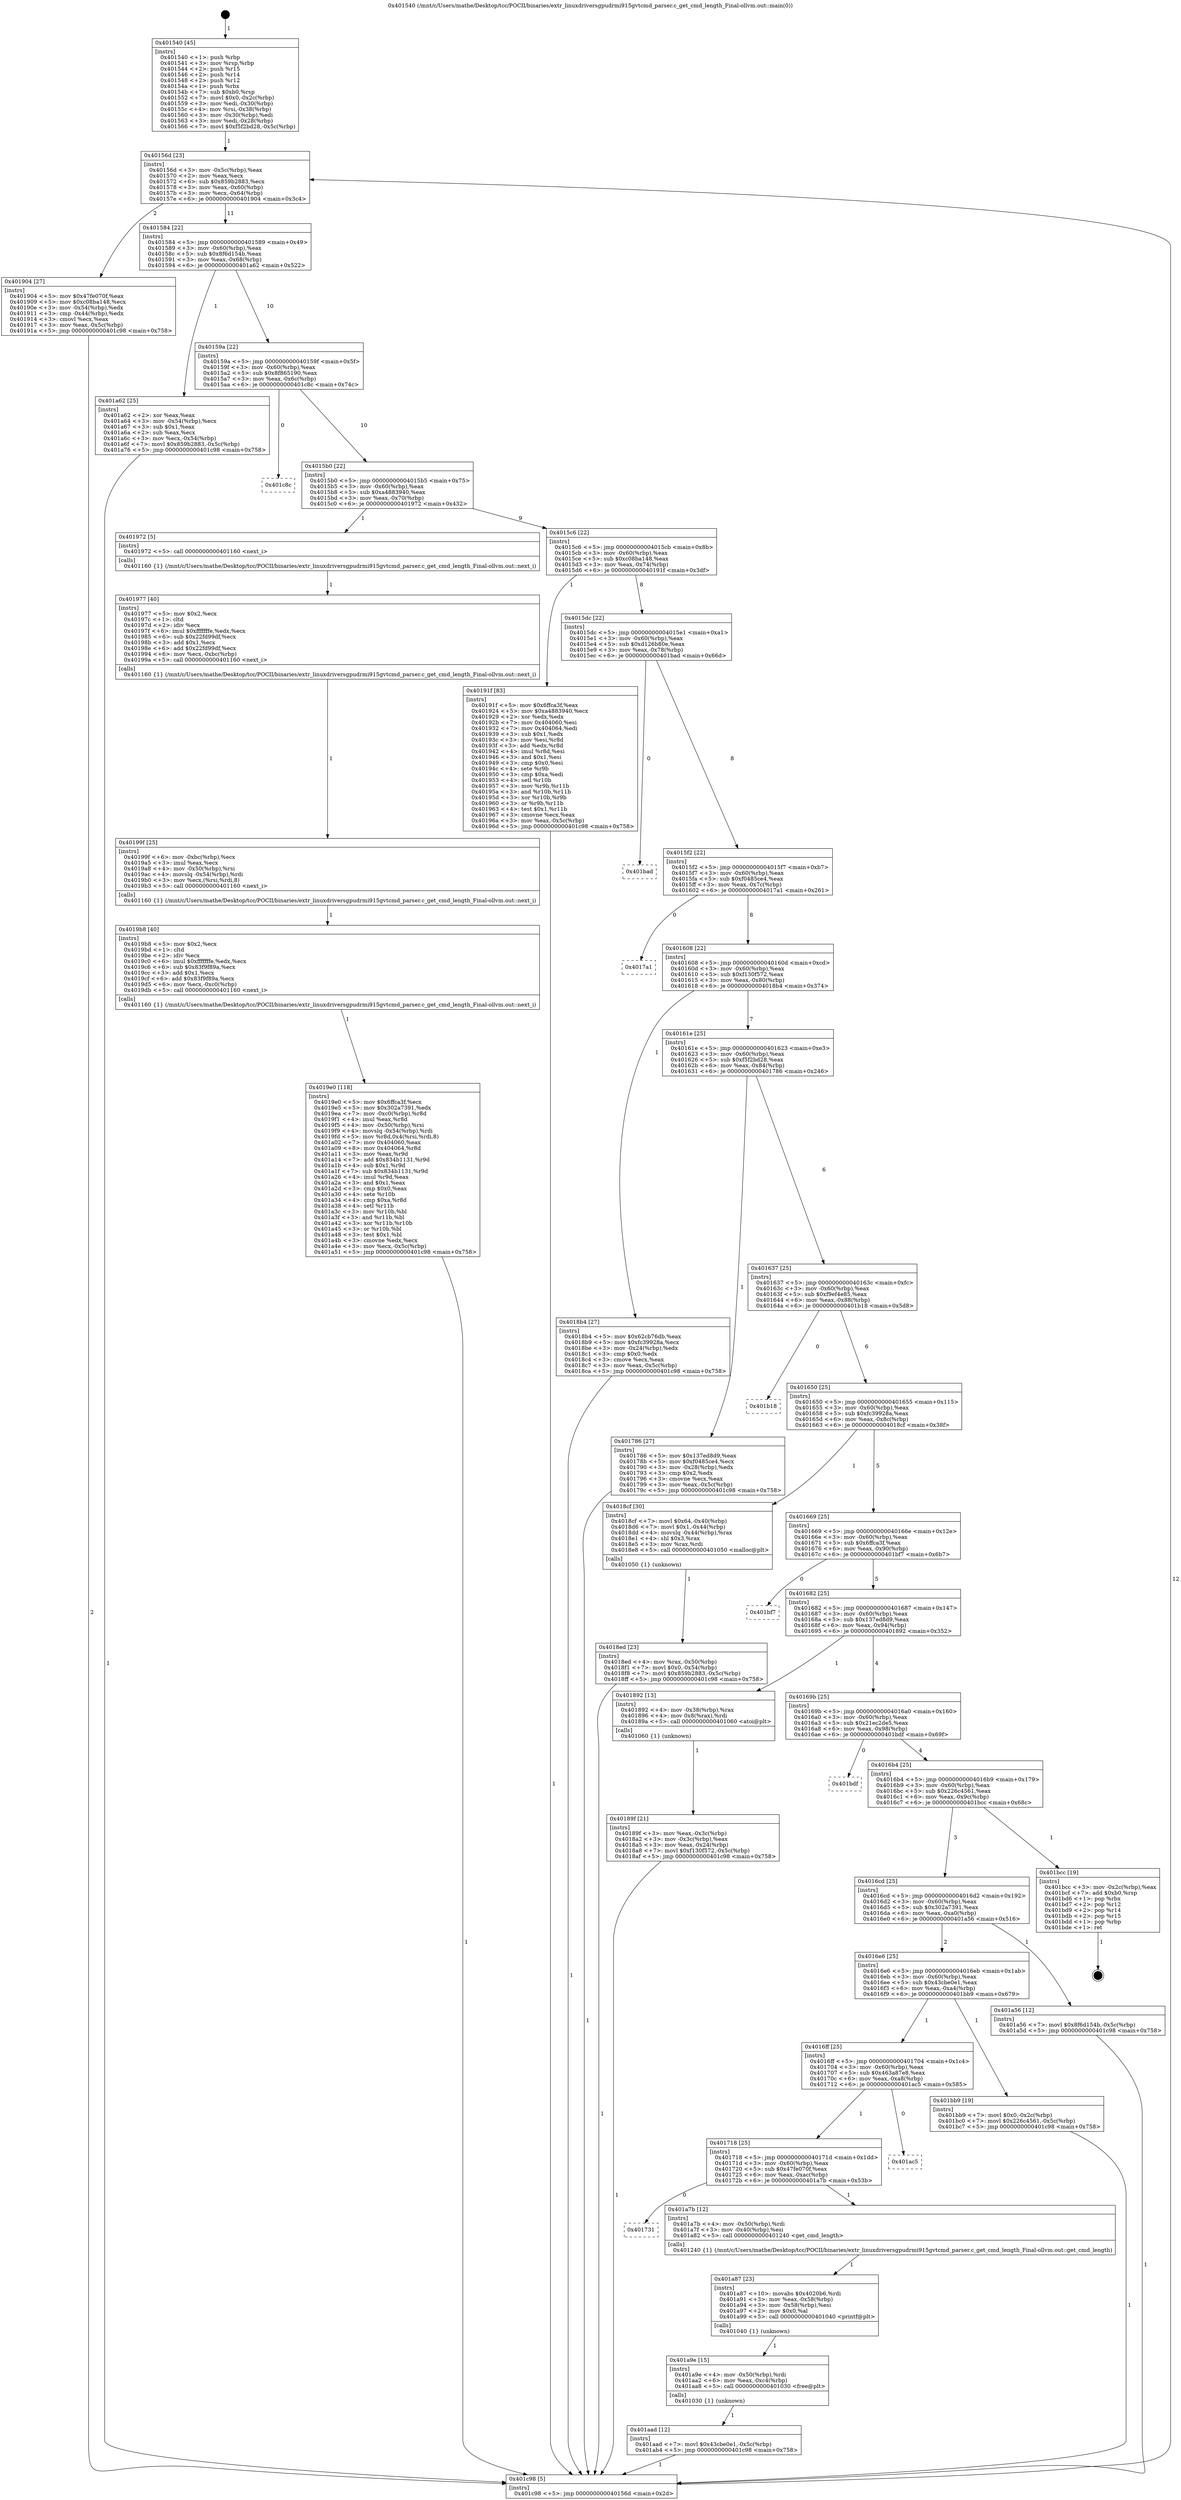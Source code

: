 digraph "0x401540" {
  label = "0x401540 (/mnt/c/Users/mathe/Desktop/tcc/POCII/binaries/extr_linuxdriversgpudrmi915gvtcmd_parser.c_get_cmd_length_Final-ollvm.out::main(0))"
  labelloc = "t"
  node[shape=record]

  Entry [label="",width=0.3,height=0.3,shape=circle,fillcolor=black,style=filled]
  "0x40156d" [label="{
     0x40156d [23]\l
     | [instrs]\l
     &nbsp;&nbsp;0x40156d \<+3\>: mov -0x5c(%rbp),%eax\l
     &nbsp;&nbsp;0x401570 \<+2\>: mov %eax,%ecx\l
     &nbsp;&nbsp;0x401572 \<+6\>: sub $0x859b2883,%ecx\l
     &nbsp;&nbsp;0x401578 \<+3\>: mov %eax,-0x60(%rbp)\l
     &nbsp;&nbsp;0x40157b \<+3\>: mov %ecx,-0x64(%rbp)\l
     &nbsp;&nbsp;0x40157e \<+6\>: je 0000000000401904 \<main+0x3c4\>\l
  }"]
  "0x401904" [label="{
     0x401904 [27]\l
     | [instrs]\l
     &nbsp;&nbsp;0x401904 \<+5\>: mov $0x47fe070f,%eax\l
     &nbsp;&nbsp;0x401909 \<+5\>: mov $0xc08ba148,%ecx\l
     &nbsp;&nbsp;0x40190e \<+3\>: mov -0x54(%rbp),%edx\l
     &nbsp;&nbsp;0x401911 \<+3\>: cmp -0x44(%rbp),%edx\l
     &nbsp;&nbsp;0x401914 \<+3\>: cmovl %ecx,%eax\l
     &nbsp;&nbsp;0x401917 \<+3\>: mov %eax,-0x5c(%rbp)\l
     &nbsp;&nbsp;0x40191a \<+5\>: jmp 0000000000401c98 \<main+0x758\>\l
  }"]
  "0x401584" [label="{
     0x401584 [22]\l
     | [instrs]\l
     &nbsp;&nbsp;0x401584 \<+5\>: jmp 0000000000401589 \<main+0x49\>\l
     &nbsp;&nbsp;0x401589 \<+3\>: mov -0x60(%rbp),%eax\l
     &nbsp;&nbsp;0x40158c \<+5\>: sub $0x8f6d154b,%eax\l
     &nbsp;&nbsp;0x401591 \<+3\>: mov %eax,-0x68(%rbp)\l
     &nbsp;&nbsp;0x401594 \<+6\>: je 0000000000401a62 \<main+0x522\>\l
  }"]
  Exit [label="",width=0.3,height=0.3,shape=circle,fillcolor=black,style=filled,peripheries=2]
  "0x401a62" [label="{
     0x401a62 [25]\l
     | [instrs]\l
     &nbsp;&nbsp;0x401a62 \<+2\>: xor %eax,%eax\l
     &nbsp;&nbsp;0x401a64 \<+3\>: mov -0x54(%rbp),%ecx\l
     &nbsp;&nbsp;0x401a67 \<+3\>: sub $0x1,%eax\l
     &nbsp;&nbsp;0x401a6a \<+2\>: sub %eax,%ecx\l
     &nbsp;&nbsp;0x401a6c \<+3\>: mov %ecx,-0x54(%rbp)\l
     &nbsp;&nbsp;0x401a6f \<+7\>: movl $0x859b2883,-0x5c(%rbp)\l
     &nbsp;&nbsp;0x401a76 \<+5\>: jmp 0000000000401c98 \<main+0x758\>\l
  }"]
  "0x40159a" [label="{
     0x40159a [22]\l
     | [instrs]\l
     &nbsp;&nbsp;0x40159a \<+5\>: jmp 000000000040159f \<main+0x5f\>\l
     &nbsp;&nbsp;0x40159f \<+3\>: mov -0x60(%rbp),%eax\l
     &nbsp;&nbsp;0x4015a2 \<+5\>: sub $0x8f865190,%eax\l
     &nbsp;&nbsp;0x4015a7 \<+3\>: mov %eax,-0x6c(%rbp)\l
     &nbsp;&nbsp;0x4015aa \<+6\>: je 0000000000401c8c \<main+0x74c\>\l
  }"]
  "0x401aad" [label="{
     0x401aad [12]\l
     | [instrs]\l
     &nbsp;&nbsp;0x401aad \<+7\>: movl $0x43cbe0e1,-0x5c(%rbp)\l
     &nbsp;&nbsp;0x401ab4 \<+5\>: jmp 0000000000401c98 \<main+0x758\>\l
  }"]
  "0x401c8c" [label="{
     0x401c8c\l
  }", style=dashed]
  "0x4015b0" [label="{
     0x4015b0 [22]\l
     | [instrs]\l
     &nbsp;&nbsp;0x4015b0 \<+5\>: jmp 00000000004015b5 \<main+0x75\>\l
     &nbsp;&nbsp;0x4015b5 \<+3\>: mov -0x60(%rbp),%eax\l
     &nbsp;&nbsp;0x4015b8 \<+5\>: sub $0xa4883940,%eax\l
     &nbsp;&nbsp;0x4015bd \<+3\>: mov %eax,-0x70(%rbp)\l
     &nbsp;&nbsp;0x4015c0 \<+6\>: je 0000000000401972 \<main+0x432\>\l
  }"]
  "0x401a9e" [label="{
     0x401a9e [15]\l
     | [instrs]\l
     &nbsp;&nbsp;0x401a9e \<+4\>: mov -0x50(%rbp),%rdi\l
     &nbsp;&nbsp;0x401aa2 \<+6\>: mov %eax,-0xc4(%rbp)\l
     &nbsp;&nbsp;0x401aa8 \<+5\>: call 0000000000401030 \<free@plt\>\l
     | [calls]\l
     &nbsp;&nbsp;0x401030 \{1\} (unknown)\l
  }"]
  "0x401972" [label="{
     0x401972 [5]\l
     | [instrs]\l
     &nbsp;&nbsp;0x401972 \<+5\>: call 0000000000401160 \<next_i\>\l
     | [calls]\l
     &nbsp;&nbsp;0x401160 \{1\} (/mnt/c/Users/mathe/Desktop/tcc/POCII/binaries/extr_linuxdriversgpudrmi915gvtcmd_parser.c_get_cmd_length_Final-ollvm.out::next_i)\l
  }"]
  "0x4015c6" [label="{
     0x4015c6 [22]\l
     | [instrs]\l
     &nbsp;&nbsp;0x4015c6 \<+5\>: jmp 00000000004015cb \<main+0x8b\>\l
     &nbsp;&nbsp;0x4015cb \<+3\>: mov -0x60(%rbp),%eax\l
     &nbsp;&nbsp;0x4015ce \<+5\>: sub $0xc08ba148,%eax\l
     &nbsp;&nbsp;0x4015d3 \<+3\>: mov %eax,-0x74(%rbp)\l
     &nbsp;&nbsp;0x4015d6 \<+6\>: je 000000000040191f \<main+0x3df\>\l
  }"]
  "0x401a87" [label="{
     0x401a87 [23]\l
     | [instrs]\l
     &nbsp;&nbsp;0x401a87 \<+10\>: movabs $0x4020b6,%rdi\l
     &nbsp;&nbsp;0x401a91 \<+3\>: mov %eax,-0x58(%rbp)\l
     &nbsp;&nbsp;0x401a94 \<+3\>: mov -0x58(%rbp),%esi\l
     &nbsp;&nbsp;0x401a97 \<+2\>: mov $0x0,%al\l
     &nbsp;&nbsp;0x401a99 \<+5\>: call 0000000000401040 \<printf@plt\>\l
     | [calls]\l
     &nbsp;&nbsp;0x401040 \{1\} (unknown)\l
  }"]
  "0x40191f" [label="{
     0x40191f [83]\l
     | [instrs]\l
     &nbsp;&nbsp;0x40191f \<+5\>: mov $0x6ffca3f,%eax\l
     &nbsp;&nbsp;0x401924 \<+5\>: mov $0xa4883940,%ecx\l
     &nbsp;&nbsp;0x401929 \<+2\>: xor %edx,%edx\l
     &nbsp;&nbsp;0x40192b \<+7\>: mov 0x404060,%esi\l
     &nbsp;&nbsp;0x401932 \<+7\>: mov 0x404064,%edi\l
     &nbsp;&nbsp;0x401939 \<+3\>: sub $0x1,%edx\l
     &nbsp;&nbsp;0x40193c \<+3\>: mov %esi,%r8d\l
     &nbsp;&nbsp;0x40193f \<+3\>: add %edx,%r8d\l
     &nbsp;&nbsp;0x401942 \<+4\>: imul %r8d,%esi\l
     &nbsp;&nbsp;0x401946 \<+3\>: and $0x1,%esi\l
     &nbsp;&nbsp;0x401949 \<+3\>: cmp $0x0,%esi\l
     &nbsp;&nbsp;0x40194c \<+4\>: sete %r9b\l
     &nbsp;&nbsp;0x401950 \<+3\>: cmp $0xa,%edi\l
     &nbsp;&nbsp;0x401953 \<+4\>: setl %r10b\l
     &nbsp;&nbsp;0x401957 \<+3\>: mov %r9b,%r11b\l
     &nbsp;&nbsp;0x40195a \<+3\>: and %r10b,%r11b\l
     &nbsp;&nbsp;0x40195d \<+3\>: xor %r10b,%r9b\l
     &nbsp;&nbsp;0x401960 \<+3\>: or %r9b,%r11b\l
     &nbsp;&nbsp;0x401963 \<+4\>: test $0x1,%r11b\l
     &nbsp;&nbsp;0x401967 \<+3\>: cmovne %ecx,%eax\l
     &nbsp;&nbsp;0x40196a \<+3\>: mov %eax,-0x5c(%rbp)\l
     &nbsp;&nbsp;0x40196d \<+5\>: jmp 0000000000401c98 \<main+0x758\>\l
  }"]
  "0x4015dc" [label="{
     0x4015dc [22]\l
     | [instrs]\l
     &nbsp;&nbsp;0x4015dc \<+5\>: jmp 00000000004015e1 \<main+0xa1\>\l
     &nbsp;&nbsp;0x4015e1 \<+3\>: mov -0x60(%rbp),%eax\l
     &nbsp;&nbsp;0x4015e4 \<+5\>: sub $0xd126b80e,%eax\l
     &nbsp;&nbsp;0x4015e9 \<+3\>: mov %eax,-0x78(%rbp)\l
     &nbsp;&nbsp;0x4015ec \<+6\>: je 0000000000401bad \<main+0x66d\>\l
  }"]
  "0x401731" [label="{
     0x401731\l
  }", style=dashed]
  "0x401bad" [label="{
     0x401bad\l
  }", style=dashed]
  "0x4015f2" [label="{
     0x4015f2 [22]\l
     | [instrs]\l
     &nbsp;&nbsp;0x4015f2 \<+5\>: jmp 00000000004015f7 \<main+0xb7\>\l
     &nbsp;&nbsp;0x4015f7 \<+3\>: mov -0x60(%rbp),%eax\l
     &nbsp;&nbsp;0x4015fa \<+5\>: sub $0xf0485ce4,%eax\l
     &nbsp;&nbsp;0x4015ff \<+3\>: mov %eax,-0x7c(%rbp)\l
     &nbsp;&nbsp;0x401602 \<+6\>: je 00000000004017a1 \<main+0x261\>\l
  }"]
  "0x401a7b" [label="{
     0x401a7b [12]\l
     | [instrs]\l
     &nbsp;&nbsp;0x401a7b \<+4\>: mov -0x50(%rbp),%rdi\l
     &nbsp;&nbsp;0x401a7f \<+3\>: mov -0x40(%rbp),%esi\l
     &nbsp;&nbsp;0x401a82 \<+5\>: call 0000000000401240 \<get_cmd_length\>\l
     | [calls]\l
     &nbsp;&nbsp;0x401240 \{1\} (/mnt/c/Users/mathe/Desktop/tcc/POCII/binaries/extr_linuxdriversgpudrmi915gvtcmd_parser.c_get_cmd_length_Final-ollvm.out::get_cmd_length)\l
  }"]
  "0x4017a1" [label="{
     0x4017a1\l
  }", style=dashed]
  "0x401608" [label="{
     0x401608 [22]\l
     | [instrs]\l
     &nbsp;&nbsp;0x401608 \<+5\>: jmp 000000000040160d \<main+0xcd\>\l
     &nbsp;&nbsp;0x40160d \<+3\>: mov -0x60(%rbp),%eax\l
     &nbsp;&nbsp;0x401610 \<+5\>: sub $0xf130f572,%eax\l
     &nbsp;&nbsp;0x401615 \<+3\>: mov %eax,-0x80(%rbp)\l
     &nbsp;&nbsp;0x401618 \<+6\>: je 00000000004018b4 \<main+0x374\>\l
  }"]
  "0x401718" [label="{
     0x401718 [25]\l
     | [instrs]\l
     &nbsp;&nbsp;0x401718 \<+5\>: jmp 000000000040171d \<main+0x1dd\>\l
     &nbsp;&nbsp;0x40171d \<+3\>: mov -0x60(%rbp),%eax\l
     &nbsp;&nbsp;0x401720 \<+5\>: sub $0x47fe070f,%eax\l
     &nbsp;&nbsp;0x401725 \<+6\>: mov %eax,-0xac(%rbp)\l
     &nbsp;&nbsp;0x40172b \<+6\>: je 0000000000401a7b \<main+0x53b\>\l
  }"]
  "0x4018b4" [label="{
     0x4018b4 [27]\l
     | [instrs]\l
     &nbsp;&nbsp;0x4018b4 \<+5\>: mov $0x62cb76db,%eax\l
     &nbsp;&nbsp;0x4018b9 \<+5\>: mov $0xfc39928a,%ecx\l
     &nbsp;&nbsp;0x4018be \<+3\>: mov -0x24(%rbp),%edx\l
     &nbsp;&nbsp;0x4018c1 \<+3\>: cmp $0x0,%edx\l
     &nbsp;&nbsp;0x4018c4 \<+3\>: cmove %ecx,%eax\l
     &nbsp;&nbsp;0x4018c7 \<+3\>: mov %eax,-0x5c(%rbp)\l
     &nbsp;&nbsp;0x4018ca \<+5\>: jmp 0000000000401c98 \<main+0x758\>\l
  }"]
  "0x40161e" [label="{
     0x40161e [25]\l
     | [instrs]\l
     &nbsp;&nbsp;0x40161e \<+5\>: jmp 0000000000401623 \<main+0xe3\>\l
     &nbsp;&nbsp;0x401623 \<+3\>: mov -0x60(%rbp),%eax\l
     &nbsp;&nbsp;0x401626 \<+5\>: sub $0xf5f2bd28,%eax\l
     &nbsp;&nbsp;0x40162b \<+6\>: mov %eax,-0x84(%rbp)\l
     &nbsp;&nbsp;0x401631 \<+6\>: je 0000000000401786 \<main+0x246\>\l
  }"]
  "0x401ac5" [label="{
     0x401ac5\l
  }", style=dashed]
  "0x401786" [label="{
     0x401786 [27]\l
     | [instrs]\l
     &nbsp;&nbsp;0x401786 \<+5\>: mov $0x137ed8d9,%eax\l
     &nbsp;&nbsp;0x40178b \<+5\>: mov $0xf0485ce4,%ecx\l
     &nbsp;&nbsp;0x401790 \<+3\>: mov -0x28(%rbp),%edx\l
     &nbsp;&nbsp;0x401793 \<+3\>: cmp $0x2,%edx\l
     &nbsp;&nbsp;0x401796 \<+3\>: cmovne %ecx,%eax\l
     &nbsp;&nbsp;0x401799 \<+3\>: mov %eax,-0x5c(%rbp)\l
     &nbsp;&nbsp;0x40179c \<+5\>: jmp 0000000000401c98 \<main+0x758\>\l
  }"]
  "0x401637" [label="{
     0x401637 [25]\l
     | [instrs]\l
     &nbsp;&nbsp;0x401637 \<+5\>: jmp 000000000040163c \<main+0xfc\>\l
     &nbsp;&nbsp;0x40163c \<+3\>: mov -0x60(%rbp),%eax\l
     &nbsp;&nbsp;0x40163f \<+5\>: sub $0xf9ef4e85,%eax\l
     &nbsp;&nbsp;0x401644 \<+6\>: mov %eax,-0x88(%rbp)\l
     &nbsp;&nbsp;0x40164a \<+6\>: je 0000000000401b18 \<main+0x5d8\>\l
  }"]
  "0x401c98" [label="{
     0x401c98 [5]\l
     | [instrs]\l
     &nbsp;&nbsp;0x401c98 \<+5\>: jmp 000000000040156d \<main+0x2d\>\l
  }"]
  "0x401540" [label="{
     0x401540 [45]\l
     | [instrs]\l
     &nbsp;&nbsp;0x401540 \<+1\>: push %rbp\l
     &nbsp;&nbsp;0x401541 \<+3\>: mov %rsp,%rbp\l
     &nbsp;&nbsp;0x401544 \<+2\>: push %r15\l
     &nbsp;&nbsp;0x401546 \<+2\>: push %r14\l
     &nbsp;&nbsp;0x401548 \<+2\>: push %r12\l
     &nbsp;&nbsp;0x40154a \<+1\>: push %rbx\l
     &nbsp;&nbsp;0x40154b \<+7\>: sub $0xb0,%rsp\l
     &nbsp;&nbsp;0x401552 \<+7\>: movl $0x0,-0x2c(%rbp)\l
     &nbsp;&nbsp;0x401559 \<+3\>: mov %edi,-0x30(%rbp)\l
     &nbsp;&nbsp;0x40155c \<+4\>: mov %rsi,-0x38(%rbp)\l
     &nbsp;&nbsp;0x401560 \<+3\>: mov -0x30(%rbp),%edi\l
     &nbsp;&nbsp;0x401563 \<+3\>: mov %edi,-0x28(%rbp)\l
     &nbsp;&nbsp;0x401566 \<+7\>: movl $0xf5f2bd28,-0x5c(%rbp)\l
  }"]
  "0x4016ff" [label="{
     0x4016ff [25]\l
     | [instrs]\l
     &nbsp;&nbsp;0x4016ff \<+5\>: jmp 0000000000401704 \<main+0x1c4\>\l
     &nbsp;&nbsp;0x401704 \<+3\>: mov -0x60(%rbp),%eax\l
     &nbsp;&nbsp;0x401707 \<+5\>: sub $0x463a87e8,%eax\l
     &nbsp;&nbsp;0x40170c \<+6\>: mov %eax,-0xa8(%rbp)\l
     &nbsp;&nbsp;0x401712 \<+6\>: je 0000000000401ac5 \<main+0x585\>\l
  }"]
  "0x401b18" [label="{
     0x401b18\l
  }", style=dashed]
  "0x401650" [label="{
     0x401650 [25]\l
     | [instrs]\l
     &nbsp;&nbsp;0x401650 \<+5\>: jmp 0000000000401655 \<main+0x115\>\l
     &nbsp;&nbsp;0x401655 \<+3\>: mov -0x60(%rbp),%eax\l
     &nbsp;&nbsp;0x401658 \<+5\>: sub $0xfc39928a,%eax\l
     &nbsp;&nbsp;0x40165d \<+6\>: mov %eax,-0x8c(%rbp)\l
     &nbsp;&nbsp;0x401663 \<+6\>: je 00000000004018cf \<main+0x38f\>\l
  }"]
  "0x401bb9" [label="{
     0x401bb9 [19]\l
     | [instrs]\l
     &nbsp;&nbsp;0x401bb9 \<+7\>: movl $0x0,-0x2c(%rbp)\l
     &nbsp;&nbsp;0x401bc0 \<+7\>: movl $0x226c4561,-0x5c(%rbp)\l
     &nbsp;&nbsp;0x401bc7 \<+5\>: jmp 0000000000401c98 \<main+0x758\>\l
  }"]
  "0x4018cf" [label="{
     0x4018cf [30]\l
     | [instrs]\l
     &nbsp;&nbsp;0x4018cf \<+7\>: movl $0x64,-0x40(%rbp)\l
     &nbsp;&nbsp;0x4018d6 \<+7\>: movl $0x1,-0x44(%rbp)\l
     &nbsp;&nbsp;0x4018dd \<+4\>: movslq -0x44(%rbp),%rax\l
     &nbsp;&nbsp;0x4018e1 \<+4\>: shl $0x3,%rax\l
     &nbsp;&nbsp;0x4018e5 \<+3\>: mov %rax,%rdi\l
     &nbsp;&nbsp;0x4018e8 \<+5\>: call 0000000000401050 \<malloc@plt\>\l
     | [calls]\l
     &nbsp;&nbsp;0x401050 \{1\} (unknown)\l
  }"]
  "0x401669" [label="{
     0x401669 [25]\l
     | [instrs]\l
     &nbsp;&nbsp;0x401669 \<+5\>: jmp 000000000040166e \<main+0x12e\>\l
     &nbsp;&nbsp;0x40166e \<+3\>: mov -0x60(%rbp),%eax\l
     &nbsp;&nbsp;0x401671 \<+5\>: sub $0x6ffca3f,%eax\l
     &nbsp;&nbsp;0x401676 \<+6\>: mov %eax,-0x90(%rbp)\l
     &nbsp;&nbsp;0x40167c \<+6\>: je 0000000000401bf7 \<main+0x6b7\>\l
  }"]
  "0x4016e6" [label="{
     0x4016e6 [25]\l
     | [instrs]\l
     &nbsp;&nbsp;0x4016e6 \<+5\>: jmp 00000000004016eb \<main+0x1ab\>\l
     &nbsp;&nbsp;0x4016eb \<+3\>: mov -0x60(%rbp),%eax\l
     &nbsp;&nbsp;0x4016ee \<+5\>: sub $0x43cbe0e1,%eax\l
     &nbsp;&nbsp;0x4016f3 \<+6\>: mov %eax,-0xa4(%rbp)\l
     &nbsp;&nbsp;0x4016f9 \<+6\>: je 0000000000401bb9 \<main+0x679\>\l
  }"]
  "0x401bf7" [label="{
     0x401bf7\l
  }", style=dashed]
  "0x401682" [label="{
     0x401682 [25]\l
     | [instrs]\l
     &nbsp;&nbsp;0x401682 \<+5\>: jmp 0000000000401687 \<main+0x147\>\l
     &nbsp;&nbsp;0x401687 \<+3\>: mov -0x60(%rbp),%eax\l
     &nbsp;&nbsp;0x40168a \<+5\>: sub $0x137ed8d9,%eax\l
     &nbsp;&nbsp;0x40168f \<+6\>: mov %eax,-0x94(%rbp)\l
     &nbsp;&nbsp;0x401695 \<+6\>: je 0000000000401892 \<main+0x352\>\l
  }"]
  "0x401a56" [label="{
     0x401a56 [12]\l
     | [instrs]\l
     &nbsp;&nbsp;0x401a56 \<+7\>: movl $0x8f6d154b,-0x5c(%rbp)\l
     &nbsp;&nbsp;0x401a5d \<+5\>: jmp 0000000000401c98 \<main+0x758\>\l
  }"]
  "0x401892" [label="{
     0x401892 [13]\l
     | [instrs]\l
     &nbsp;&nbsp;0x401892 \<+4\>: mov -0x38(%rbp),%rax\l
     &nbsp;&nbsp;0x401896 \<+4\>: mov 0x8(%rax),%rdi\l
     &nbsp;&nbsp;0x40189a \<+5\>: call 0000000000401060 \<atoi@plt\>\l
     | [calls]\l
     &nbsp;&nbsp;0x401060 \{1\} (unknown)\l
  }"]
  "0x40169b" [label="{
     0x40169b [25]\l
     | [instrs]\l
     &nbsp;&nbsp;0x40169b \<+5\>: jmp 00000000004016a0 \<main+0x160\>\l
     &nbsp;&nbsp;0x4016a0 \<+3\>: mov -0x60(%rbp),%eax\l
     &nbsp;&nbsp;0x4016a3 \<+5\>: sub $0x21ec2de5,%eax\l
     &nbsp;&nbsp;0x4016a8 \<+6\>: mov %eax,-0x98(%rbp)\l
     &nbsp;&nbsp;0x4016ae \<+6\>: je 0000000000401bdf \<main+0x69f\>\l
  }"]
  "0x40189f" [label="{
     0x40189f [21]\l
     | [instrs]\l
     &nbsp;&nbsp;0x40189f \<+3\>: mov %eax,-0x3c(%rbp)\l
     &nbsp;&nbsp;0x4018a2 \<+3\>: mov -0x3c(%rbp),%eax\l
     &nbsp;&nbsp;0x4018a5 \<+3\>: mov %eax,-0x24(%rbp)\l
     &nbsp;&nbsp;0x4018a8 \<+7\>: movl $0xf130f572,-0x5c(%rbp)\l
     &nbsp;&nbsp;0x4018af \<+5\>: jmp 0000000000401c98 \<main+0x758\>\l
  }"]
  "0x4018ed" [label="{
     0x4018ed [23]\l
     | [instrs]\l
     &nbsp;&nbsp;0x4018ed \<+4\>: mov %rax,-0x50(%rbp)\l
     &nbsp;&nbsp;0x4018f1 \<+7\>: movl $0x0,-0x54(%rbp)\l
     &nbsp;&nbsp;0x4018f8 \<+7\>: movl $0x859b2883,-0x5c(%rbp)\l
     &nbsp;&nbsp;0x4018ff \<+5\>: jmp 0000000000401c98 \<main+0x758\>\l
  }"]
  "0x401977" [label="{
     0x401977 [40]\l
     | [instrs]\l
     &nbsp;&nbsp;0x401977 \<+5\>: mov $0x2,%ecx\l
     &nbsp;&nbsp;0x40197c \<+1\>: cltd\l
     &nbsp;&nbsp;0x40197d \<+2\>: idiv %ecx\l
     &nbsp;&nbsp;0x40197f \<+6\>: imul $0xfffffffe,%edx,%ecx\l
     &nbsp;&nbsp;0x401985 \<+6\>: sub $0x22fd99df,%ecx\l
     &nbsp;&nbsp;0x40198b \<+3\>: add $0x1,%ecx\l
     &nbsp;&nbsp;0x40198e \<+6\>: add $0x22fd99df,%ecx\l
     &nbsp;&nbsp;0x401994 \<+6\>: mov %ecx,-0xbc(%rbp)\l
     &nbsp;&nbsp;0x40199a \<+5\>: call 0000000000401160 \<next_i\>\l
     | [calls]\l
     &nbsp;&nbsp;0x401160 \{1\} (/mnt/c/Users/mathe/Desktop/tcc/POCII/binaries/extr_linuxdriversgpudrmi915gvtcmd_parser.c_get_cmd_length_Final-ollvm.out::next_i)\l
  }"]
  "0x40199f" [label="{
     0x40199f [25]\l
     | [instrs]\l
     &nbsp;&nbsp;0x40199f \<+6\>: mov -0xbc(%rbp),%ecx\l
     &nbsp;&nbsp;0x4019a5 \<+3\>: imul %eax,%ecx\l
     &nbsp;&nbsp;0x4019a8 \<+4\>: mov -0x50(%rbp),%rsi\l
     &nbsp;&nbsp;0x4019ac \<+4\>: movslq -0x54(%rbp),%rdi\l
     &nbsp;&nbsp;0x4019b0 \<+3\>: mov %ecx,(%rsi,%rdi,8)\l
     &nbsp;&nbsp;0x4019b3 \<+5\>: call 0000000000401160 \<next_i\>\l
     | [calls]\l
     &nbsp;&nbsp;0x401160 \{1\} (/mnt/c/Users/mathe/Desktop/tcc/POCII/binaries/extr_linuxdriversgpudrmi915gvtcmd_parser.c_get_cmd_length_Final-ollvm.out::next_i)\l
  }"]
  "0x4019b8" [label="{
     0x4019b8 [40]\l
     | [instrs]\l
     &nbsp;&nbsp;0x4019b8 \<+5\>: mov $0x2,%ecx\l
     &nbsp;&nbsp;0x4019bd \<+1\>: cltd\l
     &nbsp;&nbsp;0x4019be \<+2\>: idiv %ecx\l
     &nbsp;&nbsp;0x4019c0 \<+6\>: imul $0xfffffffe,%edx,%ecx\l
     &nbsp;&nbsp;0x4019c6 \<+6\>: sub $0x83f9f89a,%ecx\l
     &nbsp;&nbsp;0x4019cc \<+3\>: add $0x1,%ecx\l
     &nbsp;&nbsp;0x4019cf \<+6\>: add $0x83f9f89a,%ecx\l
     &nbsp;&nbsp;0x4019d5 \<+6\>: mov %ecx,-0xc0(%rbp)\l
     &nbsp;&nbsp;0x4019db \<+5\>: call 0000000000401160 \<next_i\>\l
     | [calls]\l
     &nbsp;&nbsp;0x401160 \{1\} (/mnt/c/Users/mathe/Desktop/tcc/POCII/binaries/extr_linuxdriversgpudrmi915gvtcmd_parser.c_get_cmd_length_Final-ollvm.out::next_i)\l
  }"]
  "0x4019e0" [label="{
     0x4019e0 [118]\l
     | [instrs]\l
     &nbsp;&nbsp;0x4019e0 \<+5\>: mov $0x6ffca3f,%ecx\l
     &nbsp;&nbsp;0x4019e5 \<+5\>: mov $0x302a7391,%edx\l
     &nbsp;&nbsp;0x4019ea \<+7\>: mov -0xc0(%rbp),%r8d\l
     &nbsp;&nbsp;0x4019f1 \<+4\>: imul %eax,%r8d\l
     &nbsp;&nbsp;0x4019f5 \<+4\>: mov -0x50(%rbp),%rsi\l
     &nbsp;&nbsp;0x4019f9 \<+4\>: movslq -0x54(%rbp),%rdi\l
     &nbsp;&nbsp;0x4019fd \<+5\>: mov %r8d,0x4(%rsi,%rdi,8)\l
     &nbsp;&nbsp;0x401a02 \<+7\>: mov 0x404060,%eax\l
     &nbsp;&nbsp;0x401a09 \<+8\>: mov 0x404064,%r8d\l
     &nbsp;&nbsp;0x401a11 \<+3\>: mov %eax,%r9d\l
     &nbsp;&nbsp;0x401a14 \<+7\>: add $0x834b1131,%r9d\l
     &nbsp;&nbsp;0x401a1b \<+4\>: sub $0x1,%r9d\l
     &nbsp;&nbsp;0x401a1f \<+7\>: sub $0x834b1131,%r9d\l
     &nbsp;&nbsp;0x401a26 \<+4\>: imul %r9d,%eax\l
     &nbsp;&nbsp;0x401a2a \<+3\>: and $0x1,%eax\l
     &nbsp;&nbsp;0x401a2d \<+3\>: cmp $0x0,%eax\l
     &nbsp;&nbsp;0x401a30 \<+4\>: sete %r10b\l
     &nbsp;&nbsp;0x401a34 \<+4\>: cmp $0xa,%r8d\l
     &nbsp;&nbsp;0x401a38 \<+4\>: setl %r11b\l
     &nbsp;&nbsp;0x401a3c \<+3\>: mov %r10b,%bl\l
     &nbsp;&nbsp;0x401a3f \<+3\>: and %r11b,%bl\l
     &nbsp;&nbsp;0x401a42 \<+3\>: xor %r11b,%r10b\l
     &nbsp;&nbsp;0x401a45 \<+3\>: or %r10b,%bl\l
     &nbsp;&nbsp;0x401a48 \<+3\>: test $0x1,%bl\l
     &nbsp;&nbsp;0x401a4b \<+3\>: cmovne %edx,%ecx\l
     &nbsp;&nbsp;0x401a4e \<+3\>: mov %ecx,-0x5c(%rbp)\l
     &nbsp;&nbsp;0x401a51 \<+5\>: jmp 0000000000401c98 \<main+0x758\>\l
  }"]
  "0x4016cd" [label="{
     0x4016cd [25]\l
     | [instrs]\l
     &nbsp;&nbsp;0x4016cd \<+5\>: jmp 00000000004016d2 \<main+0x192\>\l
     &nbsp;&nbsp;0x4016d2 \<+3\>: mov -0x60(%rbp),%eax\l
     &nbsp;&nbsp;0x4016d5 \<+5\>: sub $0x302a7391,%eax\l
     &nbsp;&nbsp;0x4016da \<+6\>: mov %eax,-0xa0(%rbp)\l
     &nbsp;&nbsp;0x4016e0 \<+6\>: je 0000000000401a56 \<main+0x516\>\l
  }"]
  "0x401bdf" [label="{
     0x401bdf\l
  }", style=dashed]
  "0x4016b4" [label="{
     0x4016b4 [25]\l
     | [instrs]\l
     &nbsp;&nbsp;0x4016b4 \<+5\>: jmp 00000000004016b9 \<main+0x179\>\l
     &nbsp;&nbsp;0x4016b9 \<+3\>: mov -0x60(%rbp),%eax\l
     &nbsp;&nbsp;0x4016bc \<+5\>: sub $0x226c4561,%eax\l
     &nbsp;&nbsp;0x4016c1 \<+6\>: mov %eax,-0x9c(%rbp)\l
     &nbsp;&nbsp;0x4016c7 \<+6\>: je 0000000000401bcc \<main+0x68c\>\l
  }"]
  "0x401bcc" [label="{
     0x401bcc [19]\l
     | [instrs]\l
     &nbsp;&nbsp;0x401bcc \<+3\>: mov -0x2c(%rbp),%eax\l
     &nbsp;&nbsp;0x401bcf \<+7\>: add $0xb0,%rsp\l
     &nbsp;&nbsp;0x401bd6 \<+1\>: pop %rbx\l
     &nbsp;&nbsp;0x401bd7 \<+2\>: pop %r12\l
     &nbsp;&nbsp;0x401bd9 \<+2\>: pop %r14\l
     &nbsp;&nbsp;0x401bdb \<+2\>: pop %r15\l
     &nbsp;&nbsp;0x401bdd \<+1\>: pop %rbp\l
     &nbsp;&nbsp;0x401bde \<+1\>: ret\l
  }"]
  Entry -> "0x401540" [label=" 1"]
  "0x40156d" -> "0x401904" [label=" 2"]
  "0x40156d" -> "0x401584" [label=" 11"]
  "0x401bcc" -> Exit [label=" 1"]
  "0x401584" -> "0x401a62" [label=" 1"]
  "0x401584" -> "0x40159a" [label=" 10"]
  "0x401bb9" -> "0x401c98" [label=" 1"]
  "0x40159a" -> "0x401c8c" [label=" 0"]
  "0x40159a" -> "0x4015b0" [label=" 10"]
  "0x401aad" -> "0x401c98" [label=" 1"]
  "0x4015b0" -> "0x401972" [label=" 1"]
  "0x4015b0" -> "0x4015c6" [label=" 9"]
  "0x401a9e" -> "0x401aad" [label=" 1"]
  "0x4015c6" -> "0x40191f" [label=" 1"]
  "0x4015c6" -> "0x4015dc" [label=" 8"]
  "0x401a87" -> "0x401a9e" [label=" 1"]
  "0x4015dc" -> "0x401bad" [label=" 0"]
  "0x4015dc" -> "0x4015f2" [label=" 8"]
  "0x401a7b" -> "0x401a87" [label=" 1"]
  "0x4015f2" -> "0x4017a1" [label=" 0"]
  "0x4015f2" -> "0x401608" [label=" 8"]
  "0x401718" -> "0x401731" [label=" 0"]
  "0x401608" -> "0x4018b4" [label=" 1"]
  "0x401608" -> "0x40161e" [label=" 7"]
  "0x401718" -> "0x401a7b" [label=" 1"]
  "0x40161e" -> "0x401786" [label=" 1"]
  "0x40161e" -> "0x401637" [label=" 6"]
  "0x401786" -> "0x401c98" [label=" 1"]
  "0x401540" -> "0x40156d" [label=" 1"]
  "0x401c98" -> "0x40156d" [label=" 12"]
  "0x4016ff" -> "0x401718" [label=" 1"]
  "0x401637" -> "0x401b18" [label=" 0"]
  "0x401637" -> "0x401650" [label=" 6"]
  "0x4016ff" -> "0x401ac5" [label=" 0"]
  "0x401650" -> "0x4018cf" [label=" 1"]
  "0x401650" -> "0x401669" [label=" 5"]
  "0x4016e6" -> "0x4016ff" [label=" 1"]
  "0x401669" -> "0x401bf7" [label=" 0"]
  "0x401669" -> "0x401682" [label=" 5"]
  "0x4016e6" -> "0x401bb9" [label=" 1"]
  "0x401682" -> "0x401892" [label=" 1"]
  "0x401682" -> "0x40169b" [label=" 4"]
  "0x401892" -> "0x40189f" [label=" 1"]
  "0x40189f" -> "0x401c98" [label=" 1"]
  "0x4018b4" -> "0x401c98" [label=" 1"]
  "0x4018cf" -> "0x4018ed" [label=" 1"]
  "0x4018ed" -> "0x401c98" [label=" 1"]
  "0x401904" -> "0x401c98" [label=" 2"]
  "0x40191f" -> "0x401c98" [label=" 1"]
  "0x401972" -> "0x401977" [label=" 1"]
  "0x401977" -> "0x40199f" [label=" 1"]
  "0x40199f" -> "0x4019b8" [label=" 1"]
  "0x4019b8" -> "0x4019e0" [label=" 1"]
  "0x4019e0" -> "0x401c98" [label=" 1"]
  "0x401a62" -> "0x401c98" [label=" 1"]
  "0x40169b" -> "0x401bdf" [label=" 0"]
  "0x40169b" -> "0x4016b4" [label=" 4"]
  "0x4016cd" -> "0x4016e6" [label=" 2"]
  "0x4016b4" -> "0x401bcc" [label=" 1"]
  "0x4016b4" -> "0x4016cd" [label=" 3"]
  "0x401a56" -> "0x401c98" [label=" 1"]
  "0x4016cd" -> "0x401a56" [label=" 1"]
}

